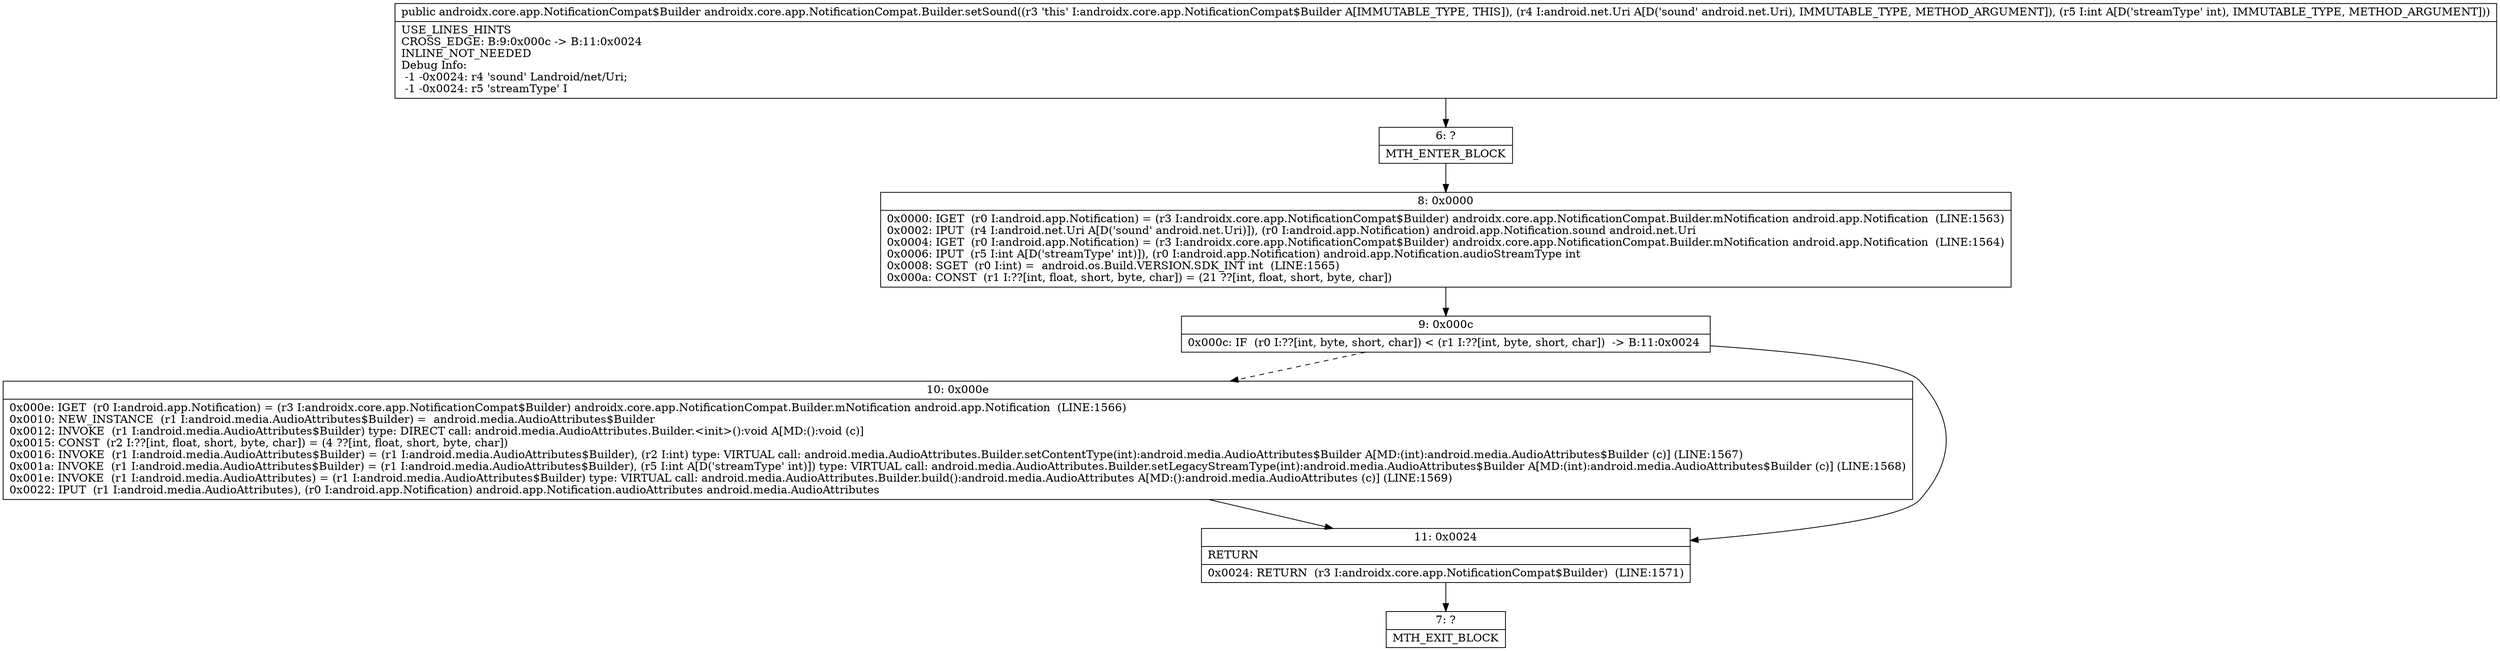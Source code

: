 digraph "CFG forandroidx.core.app.NotificationCompat.Builder.setSound(Landroid\/net\/Uri;I)Landroidx\/core\/app\/NotificationCompat$Builder;" {
Node_6 [shape=record,label="{6\:\ ?|MTH_ENTER_BLOCK\l}"];
Node_8 [shape=record,label="{8\:\ 0x0000|0x0000: IGET  (r0 I:android.app.Notification) = (r3 I:androidx.core.app.NotificationCompat$Builder) androidx.core.app.NotificationCompat.Builder.mNotification android.app.Notification  (LINE:1563)\l0x0002: IPUT  (r4 I:android.net.Uri A[D('sound' android.net.Uri)]), (r0 I:android.app.Notification) android.app.Notification.sound android.net.Uri \l0x0004: IGET  (r0 I:android.app.Notification) = (r3 I:androidx.core.app.NotificationCompat$Builder) androidx.core.app.NotificationCompat.Builder.mNotification android.app.Notification  (LINE:1564)\l0x0006: IPUT  (r5 I:int A[D('streamType' int)]), (r0 I:android.app.Notification) android.app.Notification.audioStreamType int \l0x0008: SGET  (r0 I:int) =  android.os.Build.VERSION.SDK_INT int  (LINE:1565)\l0x000a: CONST  (r1 I:??[int, float, short, byte, char]) = (21 ??[int, float, short, byte, char]) \l}"];
Node_9 [shape=record,label="{9\:\ 0x000c|0x000c: IF  (r0 I:??[int, byte, short, char]) \< (r1 I:??[int, byte, short, char])  \-\> B:11:0x0024 \l}"];
Node_10 [shape=record,label="{10\:\ 0x000e|0x000e: IGET  (r0 I:android.app.Notification) = (r3 I:androidx.core.app.NotificationCompat$Builder) androidx.core.app.NotificationCompat.Builder.mNotification android.app.Notification  (LINE:1566)\l0x0010: NEW_INSTANCE  (r1 I:android.media.AudioAttributes$Builder) =  android.media.AudioAttributes$Builder \l0x0012: INVOKE  (r1 I:android.media.AudioAttributes$Builder) type: DIRECT call: android.media.AudioAttributes.Builder.\<init\>():void A[MD:():void (c)]\l0x0015: CONST  (r2 I:??[int, float, short, byte, char]) = (4 ??[int, float, short, byte, char]) \l0x0016: INVOKE  (r1 I:android.media.AudioAttributes$Builder) = (r1 I:android.media.AudioAttributes$Builder), (r2 I:int) type: VIRTUAL call: android.media.AudioAttributes.Builder.setContentType(int):android.media.AudioAttributes$Builder A[MD:(int):android.media.AudioAttributes$Builder (c)] (LINE:1567)\l0x001a: INVOKE  (r1 I:android.media.AudioAttributes$Builder) = (r1 I:android.media.AudioAttributes$Builder), (r5 I:int A[D('streamType' int)]) type: VIRTUAL call: android.media.AudioAttributes.Builder.setLegacyStreamType(int):android.media.AudioAttributes$Builder A[MD:(int):android.media.AudioAttributes$Builder (c)] (LINE:1568)\l0x001e: INVOKE  (r1 I:android.media.AudioAttributes) = (r1 I:android.media.AudioAttributes$Builder) type: VIRTUAL call: android.media.AudioAttributes.Builder.build():android.media.AudioAttributes A[MD:():android.media.AudioAttributes (c)] (LINE:1569)\l0x0022: IPUT  (r1 I:android.media.AudioAttributes), (r0 I:android.app.Notification) android.app.Notification.audioAttributes android.media.AudioAttributes \l}"];
Node_11 [shape=record,label="{11\:\ 0x0024|RETURN\l|0x0024: RETURN  (r3 I:androidx.core.app.NotificationCompat$Builder)  (LINE:1571)\l}"];
Node_7 [shape=record,label="{7\:\ ?|MTH_EXIT_BLOCK\l}"];
MethodNode[shape=record,label="{public androidx.core.app.NotificationCompat$Builder androidx.core.app.NotificationCompat.Builder.setSound((r3 'this' I:androidx.core.app.NotificationCompat$Builder A[IMMUTABLE_TYPE, THIS]), (r4 I:android.net.Uri A[D('sound' android.net.Uri), IMMUTABLE_TYPE, METHOD_ARGUMENT]), (r5 I:int A[D('streamType' int), IMMUTABLE_TYPE, METHOD_ARGUMENT]))  | USE_LINES_HINTS\lCROSS_EDGE: B:9:0x000c \-\> B:11:0x0024\lINLINE_NOT_NEEDED\lDebug Info:\l  \-1 \-0x0024: r4 'sound' Landroid\/net\/Uri;\l  \-1 \-0x0024: r5 'streamType' I\l}"];
MethodNode -> Node_6;Node_6 -> Node_8;
Node_8 -> Node_9;
Node_9 -> Node_10[style=dashed];
Node_9 -> Node_11;
Node_10 -> Node_11;
Node_11 -> Node_7;
}

